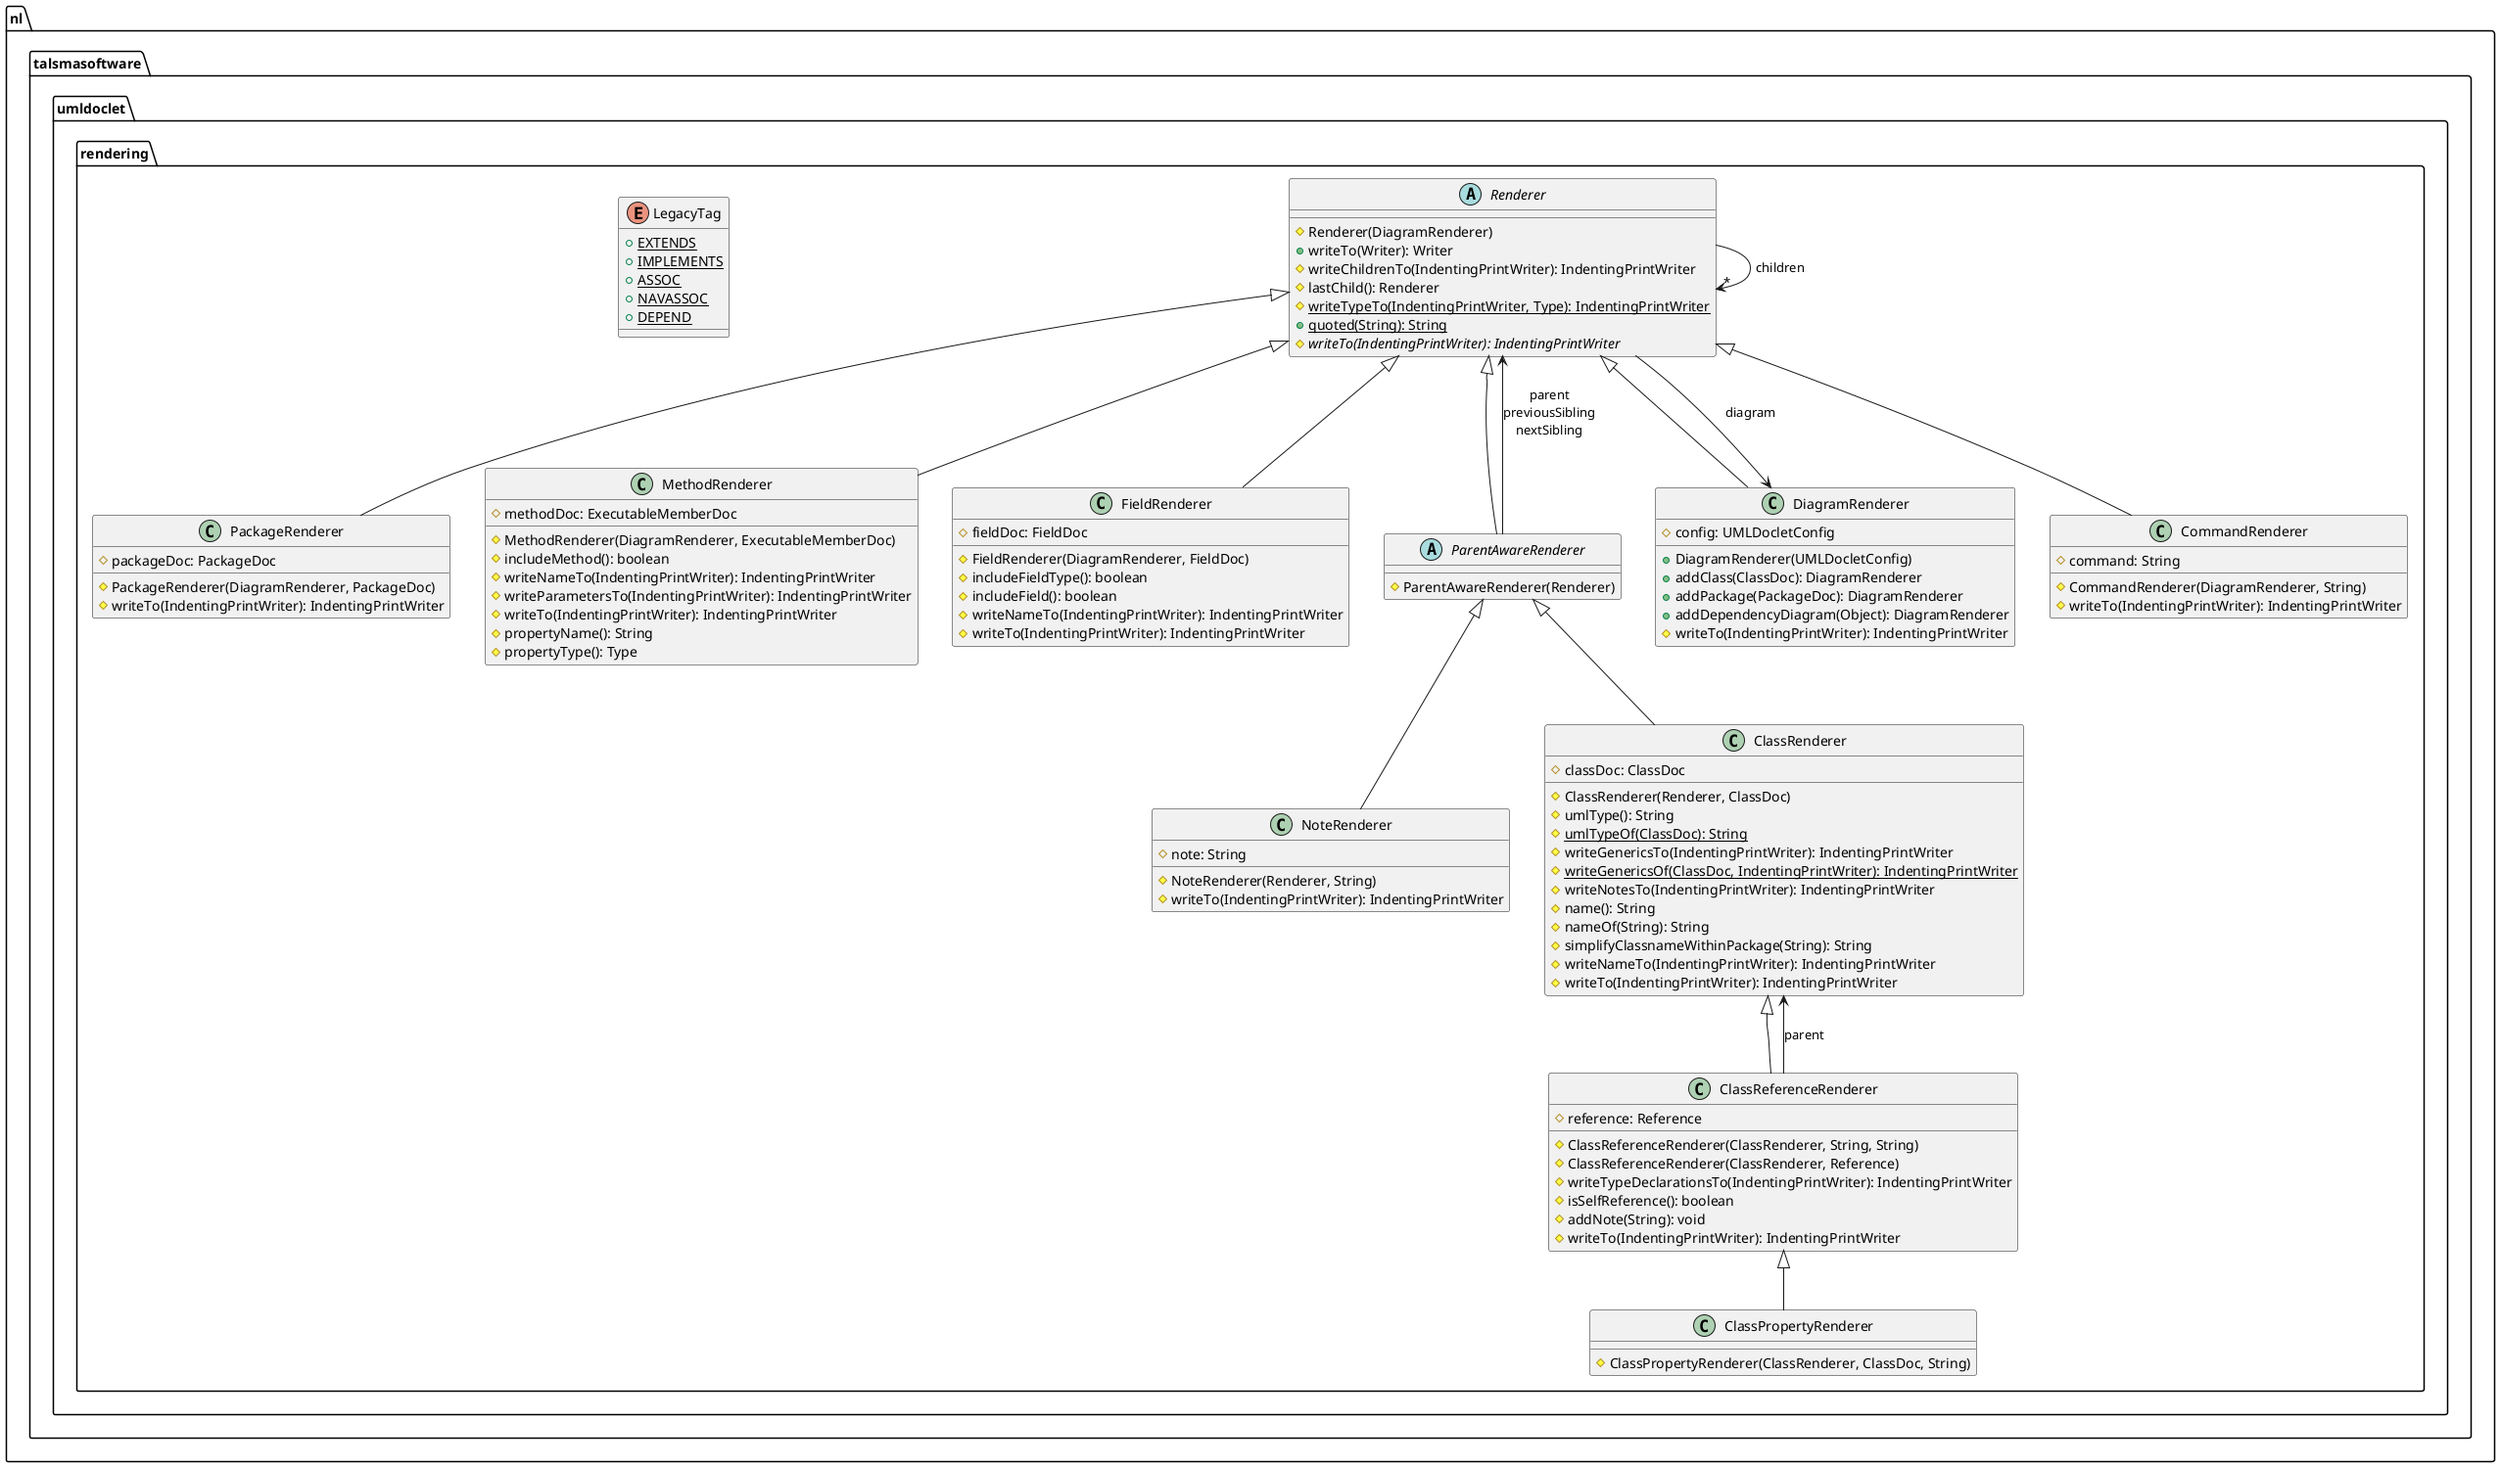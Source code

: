 @startuml

    namespace nl.talsmasoftware.umldoclet.rendering {

        abstract class Renderer {
            #Renderer(DiagramRenderer)
            +writeTo(Writer): Writer
            #writeChildrenTo(IndentingPrintWriter): IndentingPrintWriter
            #lastChild(): Renderer
            {static} #writeTypeTo(IndentingPrintWriter, Type): IndentingPrintWriter
            {static} +quoted(String): String
            {abstract} #writeTo(IndentingPrintWriter): IndentingPrintWriter
        }

        abstract class ParentAwareRenderer {
            #ParentAwareRenderer(Renderer)
        }

        class PackageRenderer {
            #packageDoc: PackageDoc
            #PackageRenderer(DiagramRenderer, PackageDoc)
            #writeTo(IndentingPrintWriter): IndentingPrintWriter
        }

        class NoteRenderer {
            #note: String
            #NoteRenderer(Renderer, String)
            #writeTo(IndentingPrintWriter): IndentingPrintWriter
        }

        class MethodRenderer {
            #methodDoc: ExecutableMemberDoc
            #MethodRenderer(DiagramRenderer, ExecutableMemberDoc)
            #includeMethod(): boolean
            #writeNameTo(IndentingPrintWriter): IndentingPrintWriter
            #writeParametersTo(IndentingPrintWriter): IndentingPrintWriter
            #writeTo(IndentingPrintWriter): IndentingPrintWriter
            #propertyName(): String
            #propertyType(): Type
        }

        enum LegacyTag {
            {static} +EXTENDS
            {static} +IMPLEMENTS
            {static} +ASSOC
            {static} +NAVASSOC
            {static} +DEPEND
        }

        class FieldRenderer {
            #fieldDoc: FieldDoc
            #FieldRenderer(DiagramRenderer, FieldDoc)
            #includeFieldType(): boolean
            #includeField(): boolean
            #writeNameTo(IndentingPrintWriter): IndentingPrintWriter
            #writeTo(IndentingPrintWriter): IndentingPrintWriter
        }

        class DiagramRenderer {
            #config: UMLDocletConfig
            +DiagramRenderer(UMLDocletConfig)
            +addClass(ClassDoc): DiagramRenderer
            +addPackage(PackageDoc): DiagramRenderer
            +addDependencyDiagram(Object): DiagramRenderer
            #writeTo(IndentingPrintWriter): IndentingPrintWriter
        }

        class CommandRenderer {
            #command: String
            #CommandRenderer(DiagramRenderer, String)
            #writeTo(IndentingPrintWriter): IndentingPrintWriter
        }

        class ClassRenderer {
            #classDoc: ClassDoc
            #ClassRenderer(Renderer, ClassDoc)
            #umlType(): String
            {static} #umlTypeOf(ClassDoc): String
            #writeGenericsTo(IndentingPrintWriter): IndentingPrintWriter
            {static} #writeGenericsOf(ClassDoc, IndentingPrintWriter): IndentingPrintWriter
            #writeNotesTo(IndentingPrintWriter): IndentingPrintWriter
            #name(): String
            #nameOf(String): String
            #simplifyClassnameWithinPackage(String): String
            #writeNameTo(IndentingPrintWriter): IndentingPrintWriter
            #writeTo(IndentingPrintWriter): IndentingPrintWriter
        }

        class ClassReferenceRenderer {
            #reference: Reference
            #ClassReferenceRenderer(ClassRenderer, String, String)
            #ClassReferenceRenderer(ClassRenderer, Reference)
            #writeTypeDeclarationsTo(IndentingPrintWriter): IndentingPrintWriter
            #isSelfReference(): boolean
            #addNote(String): void
            #writeTo(IndentingPrintWriter): IndentingPrintWriter
        }

        class ClassPropertyRenderer {
            #ClassPropertyRenderer(ClassRenderer, ClassDoc, String)
        }

        Renderer <|-- ParentAwareRenderer

        Renderer <|-- PackageRenderer

        ParentAwareRenderer <|-- NoteRenderer

        Renderer <|-- MethodRenderer

        Renderer <|-- FieldRenderer

        Renderer <|-- DiagramRenderer

        Renderer <|-- CommandRenderer

        ParentAwareRenderer <|-- ClassRenderer

        ClassRenderer <|-- ClassReferenceRenderer

        ClassReferenceRenderer <|-- ClassPropertyRenderer

        Renderer --> DiagramRenderer: diagram

        Renderer --> "*" Renderer: children

        ParentAwareRenderer --> Renderer: parent\npreviousSibling\nnextSibling

        ClassReferenceRenderer --> ClassRenderer: parent

    }

@enduml
